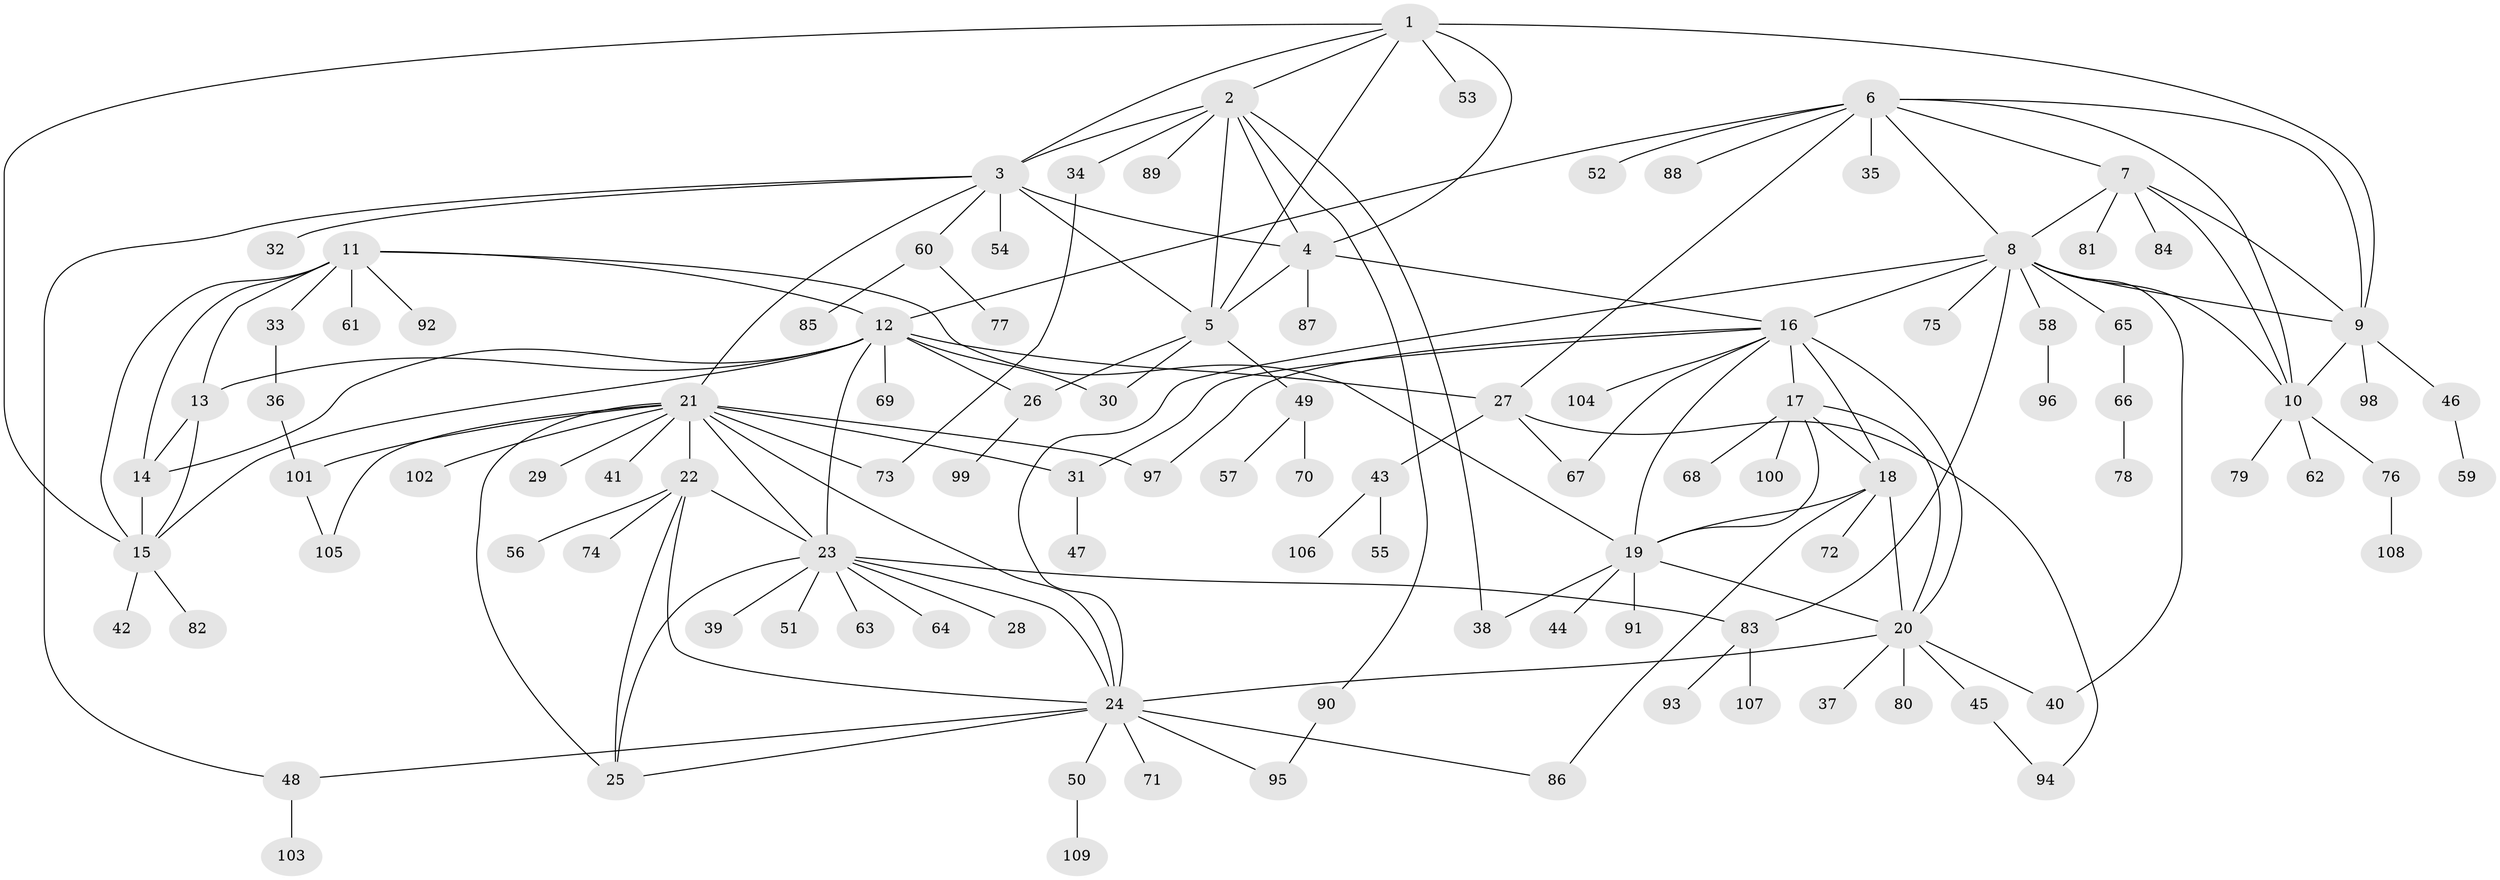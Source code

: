 // Generated by graph-tools (version 1.1) at 2025/54/03/09/25 04:54:52]
// undirected, 109 vertices, 160 edges
graph export_dot {
graph [start="1"]
  node [color=gray90,style=filled];
  1;
  2;
  3;
  4;
  5;
  6;
  7;
  8;
  9;
  10;
  11;
  12;
  13;
  14;
  15;
  16;
  17;
  18;
  19;
  20;
  21;
  22;
  23;
  24;
  25;
  26;
  27;
  28;
  29;
  30;
  31;
  32;
  33;
  34;
  35;
  36;
  37;
  38;
  39;
  40;
  41;
  42;
  43;
  44;
  45;
  46;
  47;
  48;
  49;
  50;
  51;
  52;
  53;
  54;
  55;
  56;
  57;
  58;
  59;
  60;
  61;
  62;
  63;
  64;
  65;
  66;
  67;
  68;
  69;
  70;
  71;
  72;
  73;
  74;
  75;
  76;
  77;
  78;
  79;
  80;
  81;
  82;
  83;
  84;
  85;
  86;
  87;
  88;
  89;
  90;
  91;
  92;
  93;
  94;
  95;
  96;
  97;
  98;
  99;
  100;
  101;
  102;
  103;
  104;
  105;
  106;
  107;
  108;
  109;
  1 -- 2;
  1 -- 3;
  1 -- 4;
  1 -- 5;
  1 -- 9;
  1 -- 15;
  1 -- 53;
  2 -- 3;
  2 -- 4;
  2 -- 5;
  2 -- 34;
  2 -- 38;
  2 -- 89;
  2 -- 90;
  3 -- 4;
  3 -- 5;
  3 -- 21;
  3 -- 32;
  3 -- 48;
  3 -- 54;
  3 -- 60;
  4 -- 5;
  4 -- 16;
  4 -- 87;
  5 -- 26;
  5 -- 30;
  5 -- 49;
  6 -- 7;
  6 -- 8;
  6 -- 9;
  6 -- 10;
  6 -- 12;
  6 -- 27;
  6 -- 35;
  6 -- 52;
  6 -- 88;
  7 -- 8;
  7 -- 9;
  7 -- 10;
  7 -- 81;
  7 -- 84;
  8 -- 9;
  8 -- 10;
  8 -- 16;
  8 -- 24;
  8 -- 40;
  8 -- 58;
  8 -- 65;
  8 -- 75;
  8 -- 83;
  9 -- 10;
  9 -- 46;
  9 -- 98;
  10 -- 62;
  10 -- 76;
  10 -- 79;
  11 -- 12;
  11 -- 13;
  11 -- 14;
  11 -- 15;
  11 -- 19;
  11 -- 33;
  11 -- 61;
  11 -- 92;
  12 -- 13;
  12 -- 14;
  12 -- 15;
  12 -- 23;
  12 -- 26;
  12 -- 27;
  12 -- 30;
  12 -- 69;
  13 -- 14;
  13 -- 15;
  14 -- 15;
  15 -- 42;
  15 -- 82;
  16 -- 17;
  16 -- 18;
  16 -- 19;
  16 -- 20;
  16 -- 31;
  16 -- 67;
  16 -- 97;
  16 -- 104;
  17 -- 18;
  17 -- 19;
  17 -- 20;
  17 -- 68;
  17 -- 100;
  18 -- 19;
  18 -- 20;
  18 -- 72;
  18 -- 86;
  19 -- 20;
  19 -- 38;
  19 -- 44;
  19 -- 91;
  20 -- 24;
  20 -- 37;
  20 -- 40;
  20 -- 45;
  20 -- 80;
  21 -- 22;
  21 -- 23;
  21 -- 24;
  21 -- 25;
  21 -- 29;
  21 -- 31;
  21 -- 41;
  21 -- 73;
  21 -- 97;
  21 -- 101;
  21 -- 102;
  21 -- 105;
  22 -- 23;
  22 -- 24;
  22 -- 25;
  22 -- 56;
  22 -- 74;
  23 -- 24;
  23 -- 25;
  23 -- 28;
  23 -- 39;
  23 -- 51;
  23 -- 63;
  23 -- 64;
  23 -- 83;
  24 -- 25;
  24 -- 48;
  24 -- 50;
  24 -- 71;
  24 -- 86;
  24 -- 95;
  26 -- 99;
  27 -- 43;
  27 -- 67;
  27 -- 94;
  31 -- 47;
  33 -- 36;
  34 -- 73;
  36 -- 101;
  43 -- 55;
  43 -- 106;
  45 -- 94;
  46 -- 59;
  48 -- 103;
  49 -- 57;
  49 -- 70;
  50 -- 109;
  58 -- 96;
  60 -- 77;
  60 -- 85;
  65 -- 66;
  66 -- 78;
  76 -- 108;
  83 -- 93;
  83 -- 107;
  90 -- 95;
  101 -- 105;
}
